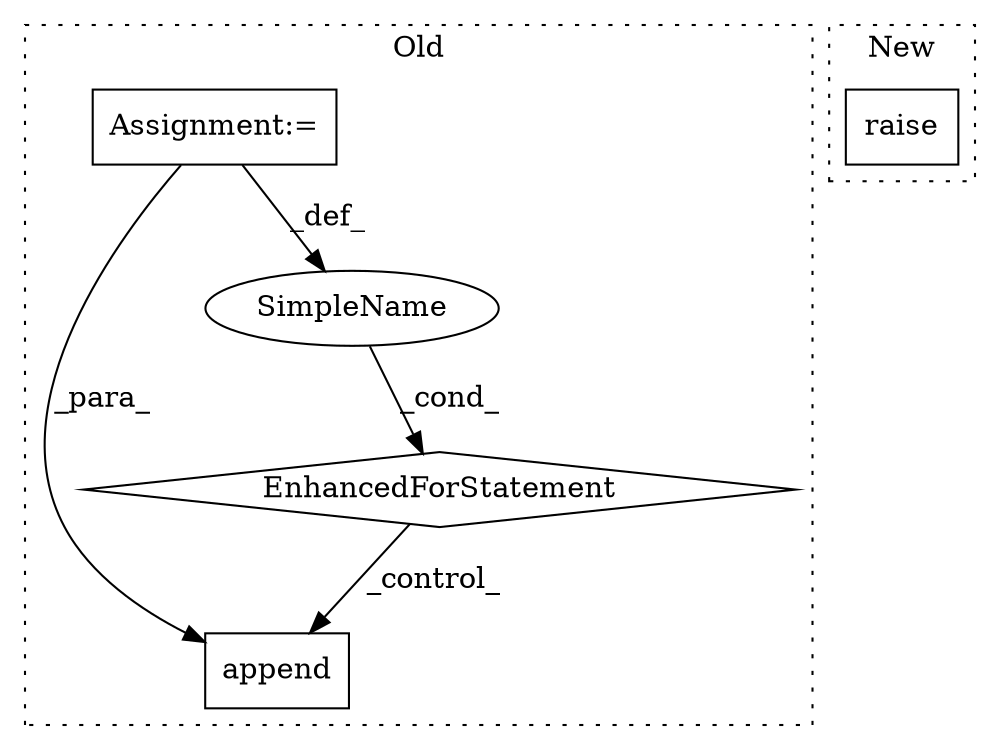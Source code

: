 digraph G {
subgraph cluster0 {
1 [label="append" a="32" s="1474,1530" l="7,1" shape="box"];
3 [label="EnhancedForStatement" a="70" s="789,1266" l="81,2" shape="diamond"];
4 [label="SimpleName" a="42" s="882" l="5" shape="ellipse"];
5 [label="Assignment:=" a="7" s="1164" l="99" shape="box"];
label = "Old";
style="dotted";
}
subgraph cluster1 {
2 [label="raise" a="32" s="2378" l="7" shape="box"];
label = "New";
style="dotted";
}
3 -> 1 [label="_control_"];
4 -> 3 [label="_cond_"];
5 -> 4 [label="_def_"];
5 -> 1 [label="_para_"];
}
